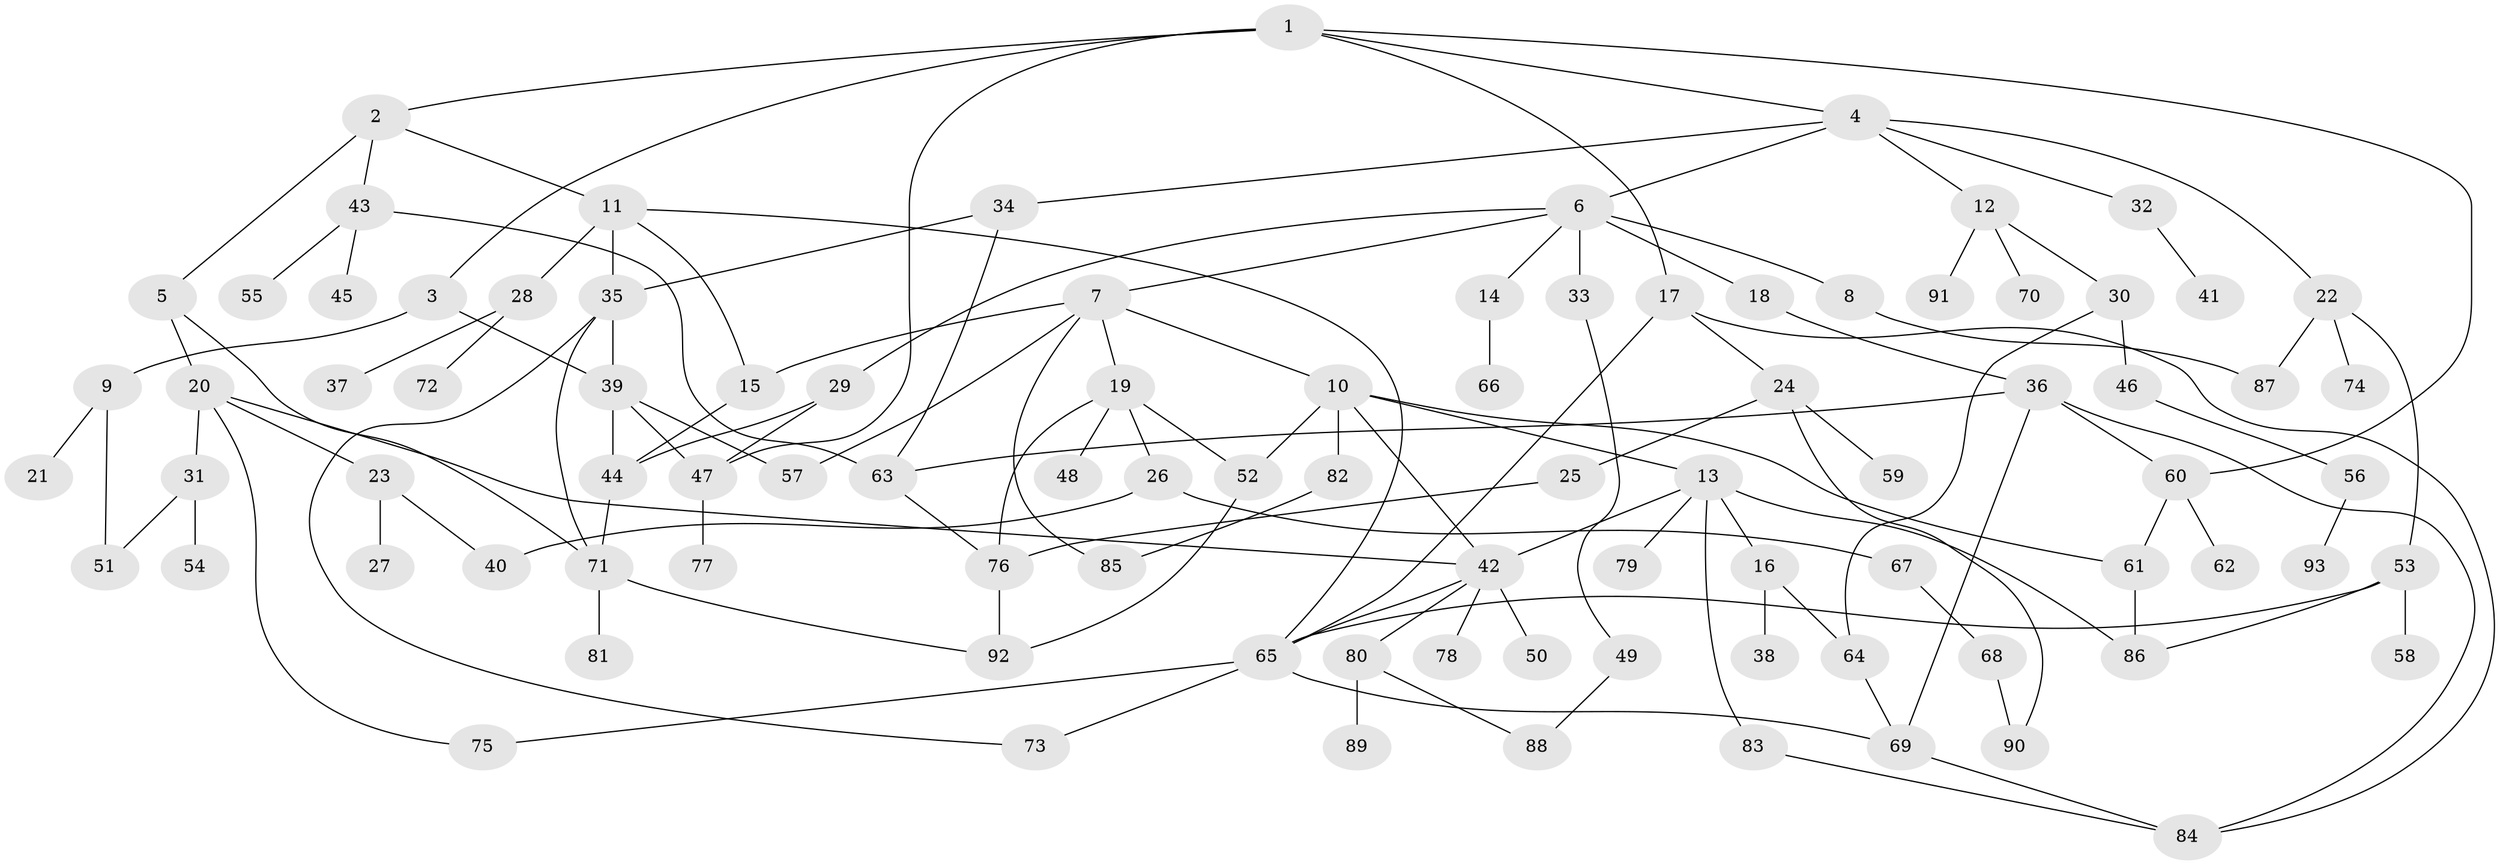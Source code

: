 // coarse degree distribution, {8: 0.05084745762711865, 4: 0.0847457627118644, 3: 0.22033898305084745, 7: 0.01694915254237288, 6: 0.06779661016949153, 5: 0.13559322033898305, 1: 0.288135593220339, 2: 0.11864406779661017, 9: 0.01694915254237288}
// Generated by graph-tools (version 1.1) at 2025/51/02/27/25 19:51:39]
// undirected, 93 vertices, 132 edges
graph export_dot {
graph [start="1"]
  node [color=gray90,style=filled];
  1;
  2;
  3;
  4;
  5;
  6;
  7;
  8;
  9;
  10;
  11;
  12;
  13;
  14;
  15;
  16;
  17;
  18;
  19;
  20;
  21;
  22;
  23;
  24;
  25;
  26;
  27;
  28;
  29;
  30;
  31;
  32;
  33;
  34;
  35;
  36;
  37;
  38;
  39;
  40;
  41;
  42;
  43;
  44;
  45;
  46;
  47;
  48;
  49;
  50;
  51;
  52;
  53;
  54;
  55;
  56;
  57;
  58;
  59;
  60;
  61;
  62;
  63;
  64;
  65;
  66;
  67;
  68;
  69;
  70;
  71;
  72;
  73;
  74;
  75;
  76;
  77;
  78;
  79;
  80;
  81;
  82;
  83;
  84;
  85;
  86;
  87;
  88;
  89;
  90;
  91;
  92;
  93;
  1 -- 2;
  1 -- 3;
  1 -- 4;
  1 -- 17;
  1 -- 47;
  1 -- 60;
  2 -- 5;
  2 -- 11;
  2 -- 43;
  3 -- 9;
  3 -- 39;
  4 -- 6;
  4 -- 12;
  4 -- 22;
  4 -- 32;
  4 -- 34;
  5 -- 20;
  5 -- 71;
  6 -- 7;
  6 -- 8;
  6 -- 14;
  6 -- 18;
  6 -- 29;
  6 -- 33;
  7 -- 10;
  7 -- 19;
  7 -- 15;
  7 -- 57;
  7 -- 85;
  8 -- 87;
  9 -- 21;
  9 -- 51;
  10 -- 13;
  10 -- 42;
  10 -- 61;
  10 -- 82;
  10 -- 52;
  11 -- 15;
  11 -- 28;
  11 -- 35;
  11 -- 65;
  12 -- 30;
  12 -- 70;
  12 -- 91;
  13 -- 16;
  13 -- 79;
  13 -- 83;
  13 -- 42;
  13 -- 86;
  14 -- 66;
  15 -- 44;
  16 -- 38;
  16 -- 64;
  17 -- 24;
  17 -- 65;
  17 -- 84;
  18 -- 36;
  19 -- 26;
  19 -- 48;
  19 -- 52;
  19 -- 76;
  20 -- 23;
  20 -- 31;
  20 -- 75;
  20 -- 42;
  22 -- 53;
  22 -- 74;
  22 -- 87;
  23 -- 27;
  23 -- 40;
  24 -- 25;
  24 -- 59;
  24 -- 90;
  25 -- 76;
  26 -- 40;
  26 -- 67;
  28 -- 37;
  28 -- 72;
  29 -- 44;
  29 -- 47;
  30 -- 46;
  30 -- 64;
  31 -- 54;
  31 -- 51;
  32 -- 41;
  33 -- 49;
  34 -- 35;
  34 -- 63;
  35 -- 39;
  35 -- 73;
  35 -- 71;
  36 -- 63;
  36 -- 84;
  36 -- 69;
  36 -- 60;
  39 -- 57;
  39 -- 47;
  39 -- 44;
  42 -- 50;
  42 -- 78;
  42 -- 80;
  42 -- 65;
  43 -- 45;
  43 -- 55;
  43 -- 63;
  44 -- 71;
  46 -- 56;
  47 -- 77;
  49 -- 88;
  52 -- 92;
  53 -- 58;
  53 -- 86;
  53 -- 65;
  56 -- 93;
  60 -- 62;
  60 -- 61;
  61 -- 86;
  63 -- 76;
  64 -- 69;
  65 -- 69;
  65 -- 73;
  65 -- 75;
  67 -- 68;
  68 -- 90;
  69 -- 84;
  71 -- 81;
  71 -- 92;
  76 -- 92;
  80 -- 88;
  80 -- 89;
  82 -- 85;
  83 -- 84;
}
